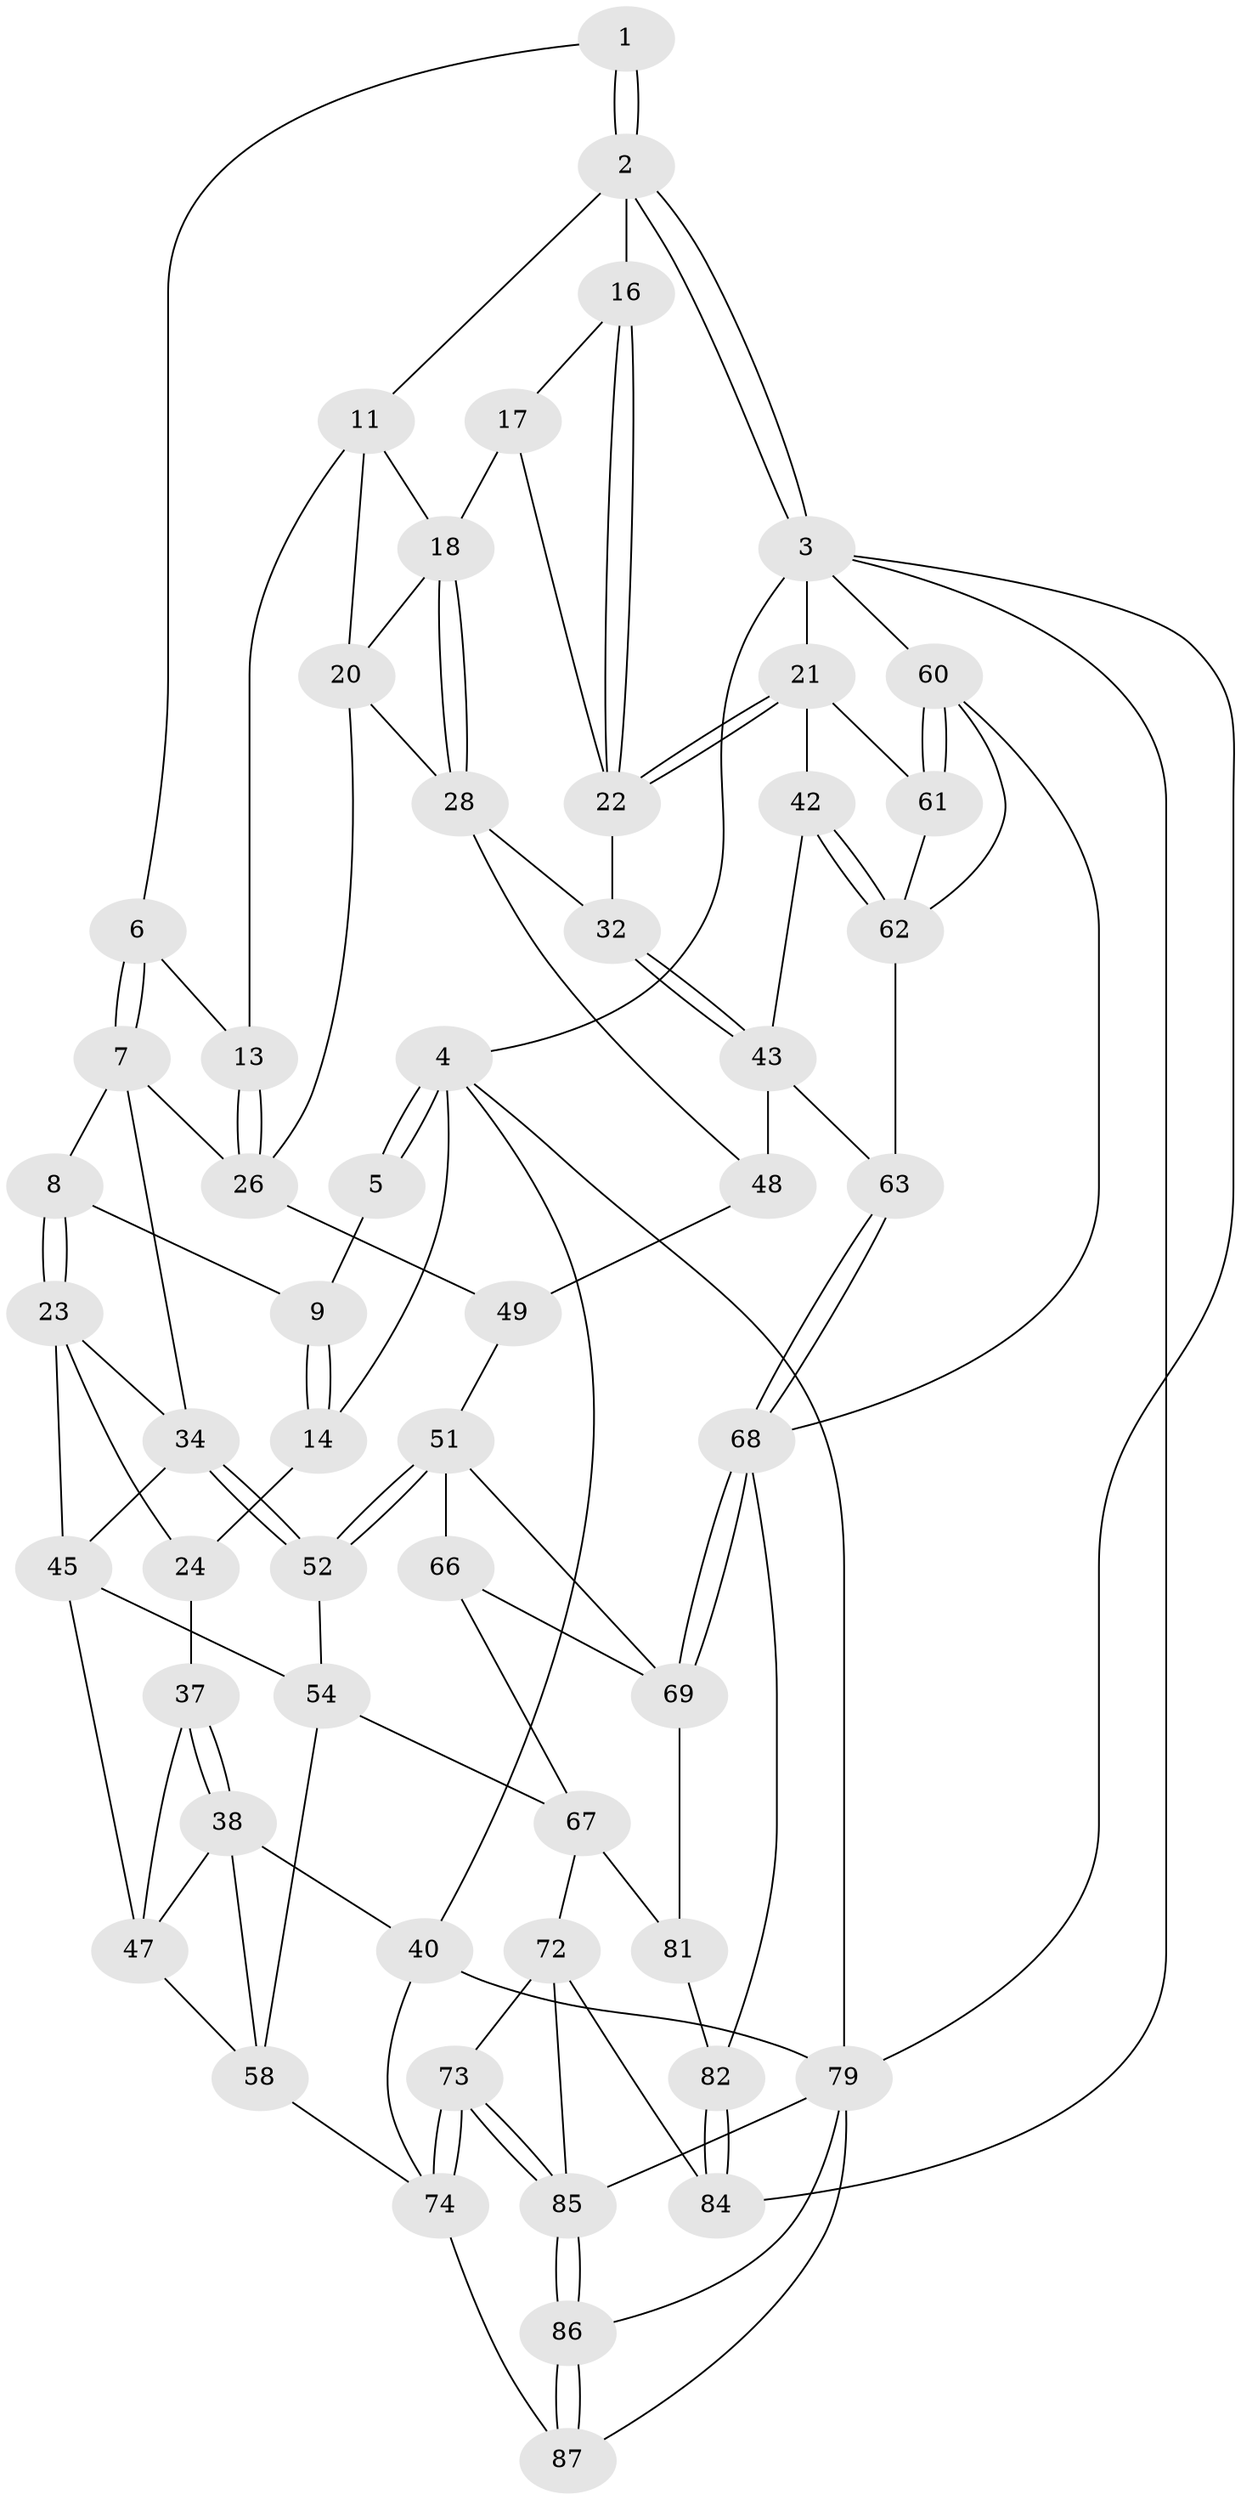 // Generated by graph-tools (version 1.1) at 2025/24/03/03/25 07:24:37]
// undirected, 55 vertices, 122 edges
graph export_dot {
graph [start="1"]
  node [color=gray90,style=filled];
  1 [pos="+0.6102439026935877+0"];
  2 [pos="+1+0",super="+10"];
  3 [pos="+1+0",super="+59"];
  4 [pos="+0+0",super="+15"];
  5 [pos="+0.22034631164358057+0"];
  6 [pos="+0.6063517597287398+0"];
  7 [pos="+0.40167142152601876+0.1286556474689724",super="+27"];
  8 [pos="+0.34600704775640867+0.07427270957729457"];
  9 [pos="+0.230697834759707+0"];
  11 [pos="+0.8026368130292425+0.07879488353784782",super="+12"];
  13 [pos="+0.6351557469991748+0.04570023944215359"];
  14 [pos="+0.13322851821999862+0.12699935405552212"];
  16 [pos="+0.8861672403054383+0.09857822882207568"];
  17 [pos="+0.8795536814331086+0.15952071715037675"];
  18 [pos="+0.8059698811429966+0.14835313069648925",super="+19"];
  20 [pos="+0.7003828268098878+0.1630951676212049",super="+29"];
  21 [pos="+1+0.11448664099200861",super="+41"];
  22 [pos="+0.9882294056243703+0.17642105018073542",super="+31"];
  23 [pos="+0.20051335252057365+0.19209681147058627",super="+36"];
  24 [pos="+0.19051592444710033+0.1879231605832139",super="+25"];
  26 [pos="+0.4887748801333832+0.20505006083096647",super="+30"];
  28 [pos="+0.7551276077314568+0.22445153228725942",super="+33"];
  32 [pos="+0.8401272656336827+0.31631206392451017"];
  34 [pos="+0.4198626032692598+0.23864383757330668",super="+35"];
  37 [pos="+0.06436285922536376+0.3297347694569477",super="+44"];
  38 [pos="+0+0.38755604761439133",super="+39"];
  40 [pos="+0+0.4031425088985254",super="+78"];
  42 [pos="+0.8749663710517293+0.37249977964376757"];
  43 [pos="+0.8626274255607475+0.36787914900163643",super="+55"];
  45 [pos="+0.23197340310351905+0.3067664749147194",super="+46"];
  47 [pos="+0.20532650256020146+0.33663421539911725",super="+56"];
  48 [pos="+0.7029198295070438+0.2901722292719897",super="+53"];
  49 [pos="+0.6060659943058462+0.2799677551101265",super="+50"];
  51 [pos="+0.6002068321831258+0.468314395998462",super="+65"];
  52 [pos="+0.4121302937525358+0.4165877220593719"];
  54 [pos="+0.4045275177934937+0.42290848872830206",super="+57"];
  58 [pos="+0.2863451059095255+0.522687083086693",super="+64"];
  60 [pos="+1+1",super="+76"];
  61 [pos="+1+0.6541693851051344"];
  62 [pos="+0.9545503452857053+0.5844492851923337",super="+70"];
  63 [pos="+0.7976876214890865+0.6105210753805146"];
  66 [pos="+0.5475239490218964+0.6132895322840136"];
  67 [pos="+0.48661559611478133+0.6562274328564248",super="+71"];
  68 [pos="+0.7442319042178223+0.6779870903528104",super="+77"];
  69 [pos="+0.7406031253203688+0.6772926804115695",super="+75"];
  72 [pos="+0.41851551950449106+0.7995966270815352",super="+91"];
  73 [pos="+0.3787129214852806+0.785999212389604"];
  74 [pos="+0.20959256580153302+0.7142907475285342",super="+80"];
  79 [pos="+0+0.8228050759372388",super="+90"];
  81 [pos="+0.5469164229126771+0.8201391040955318"];
  82 [pos="+0.7523350023723724+0.9755008930170654",super="+83"];
  84 [pos="+0.8760416351028726+1",super="+93"];
  85 [pos="+0.20160701175003282+1",super="+92"];
  86 [pos="+0.19589715773633903+1",super="+89"];
  87 [pos="+0.18966452685769813+0.754507705296896",super="+88"];
  1 -- 2;
  1 -- 2;
  1 -- 6;
  2 -- 3;
  2 -- 3;
  2 -- 16;
  2 -- 11;
  3 -- 4;
  3 -- 21;
  3 -- 60;
  3 -- 84;
  3 -- 79;
  4 -- 5;
  4 -- 5;
  4 -- 79;
  4 -- 40;
  4 -- 14;
  5 -- 9;
  6 -- 7;
  6 -- 7;
  6 -- 13;
  7 -- 8;
  7 -- 26;
  7 -- 34;
  8 -- 9;
  8 -- 23;
  8 -- 23;
  9 -- 14;
  9 -- 14;
  11 -- 18;
  11 -- 20;
  11 -- 13;
  13 -- 26;
  13 -- 26;
  14 -- 24;
  16 -- 17;
  16 -- 22;
  16 -- 22;
  17 -- 18;
  17 -- 22;
  18 -- 28;
  18 -- 28;
  18 -- 20;
  20 -- 28;
  20 -- 26;
  21 -- 22;
  21 -- 22;
  21 -- 42;
  21 -- 61;
  22 -- 32;
  23 -- 24;
  23 -- 45;
  23 -- 34;
  24 -- 37 [weight=2];
  26 -- 49;
  28 -- 32;
  28 -- 48;
  32 -- 43;
  32 -- 43;
  34 -- 52;
  34 -- 52;
  34 -- 45;
  37 -- 38;
  37 -- 38;
  37 -- 47;
  38 -- 40;
  38 -- 47;
  38 -- 58;
  40 -- 79;
  40 -- 74;
  42 -- 43;
  42 -- 62;
  42 -- 62;
  43 -- 48;
  43 -- 63;
  45 -- 54;
  45 -- 47;
  47 -- 58;
  48 -- 49 [weight=2];
  49 -- 51;
  51 -- 52;
  51 -- 52;
  51 -- 66;
  51 -- 69;
  52 -- 54;
  54 -- 58;
  54 -- 67;
  58 -- 74;
  60 -- 61;
  60 -- 61;
  60 -- 62;
  60 -- 68;
  61 -- 62;
  62 -- 63;
  63 -- 68;
  63 -- 68;
  66 -- 67;
  66 -- 69;
  67 -- 72;
  67 -- 81;
  68 -- 69;
  68 -- 69;
  68 -- 82;
  69 -- 81;
  72 -- 73;
  72 -- 85;
  72 -- 84;
  73 -- 74;
  73 -- 74;
  73 -- 85;
  73 -- 85;
  74 -- 87;
  79 -- 87;
  79 -- 85;
  79 -- 86;
  81 -- 82;
  82 -- 84 [weight=2];
  82 -- 84;
  85 -- 86;
  85 -- 86;
  86 -- 87 [weight=2];
  86 -- 87;
}
